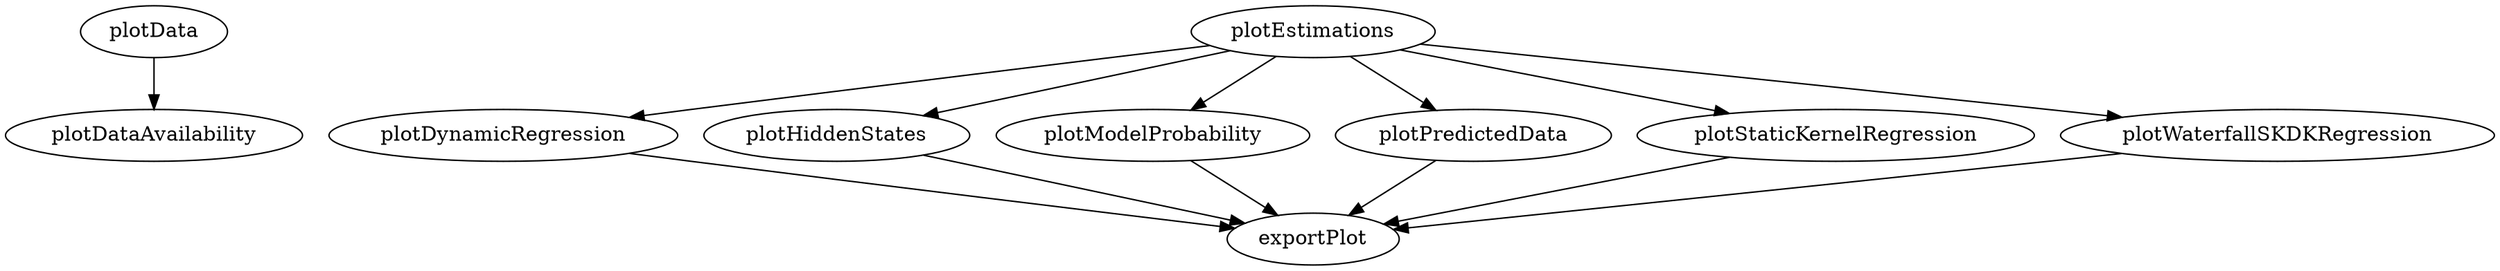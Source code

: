 /* Created by mdot for Matlab */
digraph m2html {
  plotData -> plotDataAvailability;
  plotDynamicRegression -> exportPlot;
  plotEstimations -> plotDynamicRegression;
  plotEstimations -> plotHiddenStates;
  plotEstimations -> plotModelProbability;
  plotEstimations -> plotPredictedData;
  plotEstimations -> plotStaticKernelRegression;
  plotEstimations -> plotWaterfallSKDKRegression;
  plotHiddenStates -> exportPlot;
  plotModelProbability -> exportPlot;
  plotPredictedData -> exportPlot;
  plotStaticKernelRegression -> exportPlot;
  plotWaterfallSKDKRegression -> exportPlot;

  exportPlot [URL="exportPlot.html"];
  plotData [URL="plotData.html"];
  plotDataAvailability [URL="plotDataAvailability.html"];
  plotDynamicRegression [URL="plotDynamicRegression.html"];
  plotEstimations [URL="plotEstimations.html"];
  plotHiddenStates [URL="plotHiddenStates.html"];
  plotModelProbability [URL="plotModelProbability.html"];
  plotPredictedData [URL="plotPredictedData.html"];
  plotStaticKernelRegression [URL="plotStaticKernelRegression.html"];
  plotWaterfallSKDKRegression [URL="plotWaterfallSKDKRegression.html"];
}